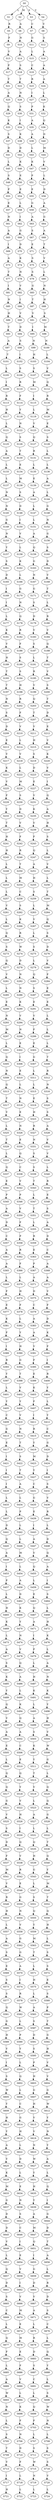 strict digraph  {
	S0 -> S1 [ label = L ];
	S0 -> S2 [ label = M ];
	S0 -> S3 [ label = S ];
	S0 -> S4 [ label = V ];
	S1 -> S5 [ label = R ];
	S2 -> S6 [ label = A ];
	S3 -> S7 [ label = C ];
	S4 -> S8 [ label = V ];
	S5 -> S9 [ label = F ];
	S6 -> S10 [ label = N ];
	S7 -> S11 [ label = G ];
	S8 -> S12 [ label = S ];
	S9 -> S13 [ label = V ];
	S10 -> S14 [ label = A ];
	S11 -> S15 [ label = L ];
	S12 -> S16 [ label = A ];
	S13 -> S17 [ label = P ];
	S14 -> S18 [ label = S ];
	S15 -> S19 [ label = C ];
	S16 -> S20 [ label = A ];
	S17 -> S21 [ label = T ];
	S18 -> S22 [ label = T ];
	S19 -> S23 [ label = R ];
	S20 -> S24 [ label = A ];
	S21 -> S25 [ label = A ];
	S22 -> S26 [ label = N ];
	S23 -> S27 [ label = I ];
	S24 -> S28 [ label = L ];
	S25 -> S29 [ label = Q ];
	S26 -> S30 [ label = S ];
	S27 -> S31 [ label = P ];
	S28 -> S32 [ label = K ];
	S29 -> S33 [ label = K ];
	S30 -> S34 [ label = I ];
	S31 -> S35 [ label = A ];
	S32 -> S36 [ label = Q ];
	S33 -> S37 [ label = S ];
	S34 -> S38 [ label = K ];
	S35 -> S39 [ label = A ];
	S36 -> S40 [ label = D ];
	S37 -> S41 [ label = D ];
	S38 -> S42 [ label = D ];
	S39 -> S43 [ label = L ];
	S40 -> S44 [ label = M ];
	S41 -> S45 [ label = L ];
	S42 -> S46 [ label = K ];
	S43 -> S47 [ label = K ];
	S44 -> S48 [ label = V ];
	S45 -> S49 [ label = S ];
	S46 -> S50 [ label = E ];
	S47 -> S51 [ label = P ];
	S48 -> S52 [ label = L ];
	S49 -> S53 [ label = P ];
	S50 -> S54 [ label = E ];
	S51 -> S55 [ label = E ];
	S52 -> S56 [ label = D ];
	S53 -> S57 [ label = E ];
	S54 -> S58 [ label = L ];
	S55 -> S59 [ label = G ];
	S56 -> S60 [ label = A ];
	S57 -> S61 [ label = N ];
	S58 -> S62 [ label = I ];
	S59 -> S63 [ label = A ];
	S60 -> S64 [ label = G ];
	S61 -> S65 [ label = A ];
	S62 -> S66 [ label = G ];
	S63 -> S67 [ label = S ];
	S64 -> S68 [ label = A ];
	S65 -> S69 [ label = I ];
	S66 -> S70 [ label = D ];
	S67 -> S71 [ label = E ];
	S68 -> S72 [ label = T ];
	S69 -> S73 [ label = A ];
	S70 -> S74 [ label = K ];
	S71 -> S75 [ label = S ];
	S72 -> S76 [ label = V ];
	S73 -> S77 [ label = T ];
	S74 -> S78 [ label = N ];
	S75 -> S79 [ label = S ];
	S76 -> S80 [ label = L ];
	S77 -> S81 [ label = I ];
	S78 -> S82 [ label = V ];
	S79 -> S83 [ label = G ];
	S80 -> S84 [ label = N ];
	S81 -> S85 [ label = N ];
	S82 -> S86 [ label = I ];
	S83 -> S87 [ label = T ];
	S84 -> S88 [ label = H ];
	S85 -> S89 [ label = H ];
	S86 -> S90 [ label = V ];
	S87 -> S91 [ label = V ];
	S88 -> S92 [ label = S ];
	S89 -> S93 [ label = T ];
	S90 -> S94 [ label = D ];
	S91 -> S95 [ label = I ];
	S92 -> S96 [ label = M ];
	S93 -> S97 [ label = A ];
	S94 -> S98 [ label = S ];
	S95 -> S99 [ label = N ];
	S96 -> S100 [ label = N ];
	S97 -> S101 [ label = T ];
	S98 -> S102 [ label = I ];
	S99 -> S103 [ label = H ];
	S100 -> S104 [ label = L ];
	S101 -> S105 [ label = L ];
	S102 -> S106 [ label = S ];
	S103 -> S107 [ label = S ];
	S104 -> S108 [ label = V ];
	S105 -> S109 [ label = I ];
	S106 -> S110 [ label = R ];
	S107 -> S111 [ label = M ];
	S108 -> S112 [ label = Q ];
	S109 -> S113 [ label = R ];
	S110 -> S114 [ label = F ];
	S111 -> S115 [ label = I ];
	S112 -> S116 [ label = R ];
	S113 -> S117 [ label = H ];
	S114 -> S118 [ label = Y ];
	S115 -> S119 [ label = L ];
	S116 -> S120 [ label = M ];
	S117 -> S121 [ label = L ];
	S118 -> S122 [ label = N ];
	S119 -> S123 [ label = V ];
	S120 -> S124 [ label = E ];
	S121 -> S125 [ label = Q ];
	S122 -> S126 [ label = S ];
	S123 -> S127 [ label = Q ];
	S124 -> S128 [ label = S ];
	S125 -> S129 [ label = A ];
	S126 -> S130 [ label = T ];
	S127 -> S131 [ label = R ];
	S128 -> S132 [ label = L ];
	S129 -> S133 [ label = L ];
	S130 -> S134 [ label = E ];
	S131 -> S135 [ label = L ];
	S132 -> S136 [ label = L ];
	S133 -> S137 [ label = L ];
	S134 -> S138 [ label = M ];
	S135 -> S139 [ label = E ];
	S136 -> S140 [ label = A ];
	S137 -> S141 [ label = N ];
	S138 -> S142 [ label = S ];
	S139 -> S143 [ label = A ];
	S140 -> S144 [ label = L ];
	S141 -> S145 [ label = N ];
	S142 -> S146 [ label = D ];
	S143 -> S147 [ label = L ];
	S144 -> S148 [ label = G ];
	S145 -> S149 [ label = G ];
	S146 -> S150 [ label = I ];
	S147 -> S151 [ label = L ];
	S148 -> S152 [ label = N ];
	S149 -> S153 [ label = N ];
	S150 -> S154 [ label = V ];
	S151 -> S155 [ label = A ];
	S152 -> S156 [ label = G ];
	S153 -> S157 [ label = Y ];
	S154 -> S158 [ label = L ];
	S155 -> S159 [ label = Q ];
	S156 -> S160 [ label = S ];
	S157 -> S161 [ label = S ];
	S158 -> S162 [ label = K ];
	S159 -> S163 [ label = G ];
	S160 -> S164 [ label = D ];
	S161 -> S165 [ label = D ];
	S162 -> S166 [ label = L ];
	S163 -> S167 [ label = N ];
	S164 -> S168 [ label = V ];
	S165 -> S169 [ label = I ];
	S166 -> S170 [ label = G ];
	S167 -> S171 [ label = G ];
	S168 -> S172 [ label = T ];
	S169 -> S173 [ label = I ];
	S170 -> S174 [ label = N ];
	S171 -> S175 [ label = S ];
	S172 -> S176 [ label = L ];
	S173 -> S177 [ label = L ];
	S174 -> S178 [ label = Q ];
	S175 -> S179 [ label = D ];
	S176 -> S180 [ label = R ];
	S177 -> S181 [ label = K ];
	S178 -> S182 [ label = R ];
	S179 -> S183 [ label = V ];
	S180 -> S184 [ label = V ];
	S181 -> S185 [ label = V ];
	S182 -> S186 [ label = F ];
	S183 -> S187 [ label = S ];
	S184 -> S188 [ label = Q ];
	S185 -> S189 [ label = H ];
	S186 -> S190 [ label = S ];
	S187 -> S191 [ label = L ];
	S188 -> S192 [ label = T ];
	S189 -> S193 [ label = T ];
	S190 -> S194 [ label = S ];
	S191 -> S195 [ label = R ];
	S192 -> S196 [ label = V ];
	S193 -> S197 [ label = T ];
	S194 -> S198 [ label = H ];
	S195 -> S199 [ label = V ];
	S196 -> S200 [ label = S ];
	S197 -> S201 [ label = N ];
	S198 -> S202 [ label = R ];
	S199 -> S203 [ label = Q ];
	S200 -> S204 [ label = T ];
	S201 -> S205 [ label = S ];
	S202 -> S206 [ label = F ];
	S203 -> S207 [ label = T ];
	S204 -> S208 [ label = D ];
	S205 -> S209 [ label = D ];
	S206 -> S210 [ label = V ];
	S207 -> S211 [ label = V ];
	S208 -> S212 [ label = E ];
	S209 -> S213 [ label = E ];
	S210 -> S214 [ label = L ];
	S211 -> S215 [ label = H ];
	S212 -> S216 [ label = V ];
	S213 -> S217 [ label = V ];
	S214 -> S218 [ label = V ];
	S215 -> S219 [ label = S ];
	S216 -> S220 [ label = K ];
	S217 -> S221 [ label = K ];
	S218 -> S222 [ label = L ];
	S219 -> S223 [ label = D ];
	S220 -> S224 [ label = V ];
	S221 -> S225 [ label = V ];
	S222 -> S226 [ label = M ];
	S223 -> S227 [ label = E ];
	S224 -> S228 [ label = I ];
	S225 -> S229 [ label = F ];
	S226 -> S230 [ label = S ];
	S227 -> S231 [ label = V ];
	S228 -> S232 [ label = Q ];
	S229 -> S233 [ label = Y ];
	S230 -> S234 [ label = D ];
	S231 -> S235 [ label = K ];
	S232 -> S236 [ label = A ];
	S233 -> S237 [ label = T ];
	S234 -> S238 [ label = V ];
	S235 -> S239 [ label = V ];
	S236 -> S240 [ label = H ];
	S237 -> S241 [ label = H ];
	S238 -> S242 [ label = F ];
	S239 -> S243 [ label = F ];
	S240 -> S244 [ label = S ];
	S241 -> S245 [ label = H ];
	S242 -> S246 [ label = R ];
	S243 -> S247 [ label = Q ];
	S244 -> S248 [ label = L ];
	S245 -> S249 [ label = L ];
	S246 -> S250 [ label = T ];
	S247 -> S251 [ label = A ];
	S248 -> S252 [ label = V ];
	S249 -> S253 [ label = L ];
	S250 -> S254 [ label = M ];
	S251 -> S255 [ label = H ];
	S252 -> S256 [ label = L ];
	S253 -> S257 [ label = L ];
	S254 -> S258 [ label = C ];
	S255 -> S259 [ label = S ];
	S256 -> S260 [ label = T ];
	S257 -> S261 [ label = V ];
	S258 -> S262 [ label = S ];
	S259 -> S263 [ label = L ];
	S260 -> S264 [ label = M ];
	S261 -> S265 [ label = L ];
	S262 -> S266 [ label = K ];
	S263 -> S267 [ label = V ];
	S264 -> S268 [ label = Q ];
	S265 -> S269 [ label = Q ];
	S266 -> S270 [ label = R ];
	S267 -> S271 [ label = L ];
	S268 -> S272 [ label = S ];
	S269 -> S273 [ label = S ];
	S270 -> S274 [ label = W ];
	S271 -> S275 [ label = S ];
	S272 -> S276 [ label = D ];
	S273 -> S277 [ label = Q ];
	S274 -> S278 [ label = D ];
	S275 -> S279 [ label = L ];
	S276 -> S280 [ label = V ];
	S277 -> S281 [ label = V ];
	S278 -> S282 [ label = N ];
	S279 -> S283 [ label = Q ];
	S280 -> S284 [ label = F ];
	S281 -> S285 [ label = L ];
	S282 -> S286 [ label = N ];
	S283 -> S287 [ label = S ];
	S284 -> S288 [ label = E ];
	S285 -> S289 [ label = E ];
	S286 -> S290 [ label = K ];
	S287 -> S291 [ label = E ];
	S288 -> S292 [ label = E ];
	S289 -> S293 [ label = N ];
	S290 -> S294 [ label = V ];
	S291 -> S295 [ label = V ];
	S292 -> S296 [ label = L ];
	S293 -> S297 [ label = M ];
	S294 -> S298 [ label = N ];
	S295 -> S299 [ label = F ];
	S296 -> S300 [ label = L ];
	S297 -> S301 [ label = L ];
	S298 -> S302 [ label = E ];
	S299 -> S303 [ label = E ];
	S300 -> S304 [ label = L ];
	S301 -> S305 [ label = Q ];
	S302 -> S306 [ label = I ];
	S303 -> S307 [ label = G ];
	S304 -> S308 [ label = T ];
	S305 -> S309 [ label = N ];
	S306 -> S310 [ label = E ];
	S307 -> S311 [ label = L ];
	S308 -> S312 [ label = R ];
	S309 -> S313 [ label = Q ];
	S310 -> S314 [ label = L ];
	S311 -> S315 [ label = L ];
	S312 -> S316 [ label = N ];
	S313 -> S317 [ label = T ];
	S314 -> S318 [ label = N ];
	S315 -> S319 [ label = E ];
	S316 -> S320 [ label = S ];
	S317 -> S321 [ label = V ];
	S318 -> S322 [ label = E ];
	S319 -> S323 [ label = H ];
	S320 -> S324 [ label = S ];
	S321 -> S325 [ label = L ];
	S322 -> S326 [ label = N ];
	S323 -> S327 [ label = R ];
	S324 -> S328 [ label = A ];
	S325 -> S329 [ label = T ];
	S326 -> S330 [ label = E ];
	S327 -> S331 [ label = N ];
	S328 -> S332 [ label = V ];
	S329 -> S333 [ label = L ];
	S330 -> S334 [ label = Q ];
	S331 -> S335 [ label = S ];
	S332 -> S336 [ label = V ];
	S333 -> S337 [ label = Q ];
	S334 -> S338 [ label = C ];
	S335 -> S339 [ label = S ];
	S336 -> S340 [ label = L ];
	S337 -> S341 [ label = E ];
	S338 -> S342 [ label = V ];
	S339 -> S343 [ label = T ];
	S340 -> S344 [ label = R ];
	S341 -> S345 [ label = P ];
	S342 -> S346 [ label = P ];
	S343 -> S347 [ label = L ];
	S344 -> S348 [ label = E ];
	S345 -> S349 [ label = A ];
	S346 -> S350 [ label = V ];
	S347 -> S351 [ label = T ];
	S348 -> S352 [ label = S ];
	S349 -> S353 [ label = D ];
	S350 -> S354 [ label = F ];
	S351 -> S355 [ label = L ];
	S352 -> S356 [ label = A ];
	S353 -> S357 [ label = C ];
	S354 -> S358 [ label = P ];
	S355 -> S359 [ label = R ];
	S356 -> S360 [ label = D ];
	S357 -> S361 [ label = A ];
	S358 -> S362 [ label = R ];
	S359 -> S363 [ label = E ];
	S360 -> S364 [ label = C ];
	S361 -> S365 [ label = A ];
	S362 -> S366 [ label = F ];
	S363 -> S367 [ label = P ];
	S364 -> S368 [ label = A ];
	S365 -> S369 [ label = L ];
	S366 -> S370 [ label = L ];
	S367 -> S371 [ label = A ];
	S368 -> S372 [ label = A ];
	S369 -> S373 [ label = F ];
	S370 -> S374 [ label = H ];
	S371 -> S375 [ label = D ];
	S372 -> S376 [ label = V ];
	S373 -> S377 [ label = E ];
	S374 -> S378 [ label = F ];
	S375 -> S379 [ label = C ];
	S376 -> S380 [ label = F ];
	S377 -> S381 [ label = K ];
	S378 -> S382 [ label = L ];
	S379 -> S383 [ label = A ];
	S380 -> S384 [ label = D ];
	S381 -> S385 [ label = F ];
	S382 -> S386 [ label = Y ];
	S383 -> S387 [ label = A ];
	S384 -> S388 [ label = K ];
	S385 -> S389 [ label = I ];
	S386 -> S390 [ label = H ];
	S387 -> S391 [ label = V ];
	S388 -> S392 [ label = F ];
	S389 -> S393 [ label = R ];
	S390 -> S394 [ label = G ];
	S391 -> S395 [ label = F ];
	S392 -> S396 [ label = I ];
	S393 -> S397 [ label = Y ];
	S394 -> S398 [ label = T ];
	S395 -> S399 [ label = E ];
	S396 -> S400 [ label = R ];
	S397 -> S401 [ label = L ];
	S398 -> S402 [ label = V ];
	S399 -> S403 [ label = K ];
	S400 -> S404 [ label = Y ];
	S401 -> S405 [ label = Y ];
	S402 -> S406 [ label = Y ];
	S403 -> S407 [ label = F ];
	S404 -> S408 [ label = L ];
	S405 -> S409 [ label = C ];
	S406 -> S410 [ label = V ];
	S407 -> S411 [ label = I ];
	S408 -> S412 [ label = Y ];
	S409 -> S413 [ label = G ];
	S410 -> S414 [ label = N ];
	S411 -> S415 [ label = R ];
	S412 -> S416 [ label = C ];
	S413 -> S417 [ label = E ];
	S414 -> S418 [ label = T ];
	S415 -> S419 [ label = Y ];
	S416 -> S420 [ label = G ];
	S417 -> S421 [ label = I ];
	S418 -> S422 [ label = S ];
	S419 -> S423 [ label = M ];
	S420 -> S424 [ label = D ];
	S421 -> S425 [ label = I ];
	S422 -> S426 [ label = T ];
	S423 -> S427 [ label = Y ];
	S424 -> S428 [ label = I ];
	S425 -> S429 [ label = I ];
	S426 -> S430 [ label = A ];
	S427 -> S431 [ label = C ];
	S428 -> S432 [ label = S ];
	S429 -> S433 [ label = L ];
	S430 -> S434 [ label = L ];
	S431 -> S435 [ label = G ];
	S432 -> S436 [ label = V ];
	S433 -> S437 [ label = L ];
	S434 -> S438 [ label = P ];
	S435 -> S439 [ label = E ];
	S436 -> S440 [ label = R ];
	S437 -> S441 [ label = D ];
	S438 -> S442 [ label = L ];
	S439 -> S443 [ label = I ];
	S440 -> S444 [ label = L ];
	S441 -> S445 [ label = Q ];
	S442 -> S446 [ label = L ];
	S443 -> S447 [ label = A ];
	S444 -> S448 [ label = D ];
	S445 -> S449 [ label = A ];
	S446 -> S450 [ label = M ];
	S447 -> S451 [ label = V ];
	S448 -> S452 [ label = Q ];
	S449 -> S453 [ label = I ];
	S450 -> S454 [ label = L ];
	S451 -> S455 [ label = Q ];
	S452 -> S456 [ label = A ];
	S453 -> S457 [ label = P ];
	S454 -> S458 [ label = A ];
	S455 -> S459 [ label = L ];
	S456 -> S460 [ label = I ];
	S457 -> S461 [ label = L ];
	S458 -> S462 [ label = D ];
	S459 -> S463 [ label = E ];
	S460 -> S464 [ label = S ];
	S461 -> S465 [ label = H ];
	S462 -> S466 [ label = K ];
	S463 -> S467 [ label = Q ];
	S464 -> S468 [ label = L ];
	S465 -> S469 [ label = K ];
	S466 -> S470 [ label = Y ];
	S467 -> S471 [ label = A ];
	S468 -> S472 [ label = H ];
	S469 -> S473 [ label = L ];
	S470 -> S474 [ label = N ];
	S471 -> S475 [ label = I ];
	S472 -> S476 [ label = K ];
	S473 -> S477 [ label = A ];
	S474 -> S478 [ label = V ];
	S475 -> S479 [ label = P ];
	S476 -> S480 [ label = L ];
	S477 -> S481 [ label = S ];
	S478 -> S482 [ label = Q ];
	S479 -> S483 [ label = L ];
	S480 -> S484 [ label = A ];
	S481 -> S485 [ label = K ];
	S482 -> S486 [ label = A ];
	S483 -> S487 [ label = H ];
	S484 -> S488 [ label = N ];
	S485 -> S489 [ label = Y ];
	S486 -> S490 [ label = L ];
	S487 -> S491 [ label = K ];
	S488 -> S492 [ label = K ];
	S489 -> S493 [ label = Q ];
	S490 -> S494 [ label = K ];
	S491 -> S495 [ label = L ];
	S492 -> S496 [ label = Y ];
	S493 -> S497 [ label = V ];
	S494 -> S498 [ label = Q ];
	S495 -> S499 [ label = A ];
	S496 -> S500 [ label = H ];
	S497 -> S501 [ label = A ];
	S498 -> S502 [ label = A ];
	S499 -> S503 [ label = S ];
	S500 -> S504 [ label = V ];
	S501 -> S505 [ label = E ];
	S502 -> S506 [ label = C ];
	S503 -> S507 [ label = K ];
	S504 -> S508 [ label = W ];
	S505 -> S509 [ label = L ];
	S506 -> S510 [ label = E ];
	S507 -> S511 [ label = Y ];
	S508 -> S512 [ label = G ];
	S509 -> S513 [ label = Q ];
	S510 -> S514 [ label = Q ];
	S511 -> S515 [ label = T ];
	S512 -> S516 [ label = L ];
	S513 -> S517 [ label = Q ];
	S514 -> S518 [ label = Y ];
	S515 -> S519 [ label = V ];
	S516 -> S520 [ label = Q ];
	S517 -> S521 [ label = G ];
	S518 -> S522 [ label = V ];
	S519 -> S523 [ label = L ];
	S520 -> S524 [ label = Q ];
	S521 -> S525 [ label = V ];
	S522 -> S526 [ label = H ];
	S523 -> S527 [ label = A ];
	S524 -> S528 [ label = G ];
	S525 -> S529 [ label = S ];
	S526 -> S530 [ label = I ];
	S527 -> S531 [ label = L ];
	S528 -> S532 [ label = L ];
	S529 -> S533 [ label = D ];
	S530 -> S534 [ label = Q ];
	S531 -> S535 [ label = Q ];
	S532 -> S536 [ label = T ];
	S533 -> S537 [ label = F ];
	S534 -> S538 [ label = V ];
	S535 -> S539 [ label = H ];
	S536 -> S540 [ label = Q ];
	S537 -> S541 [ label = M ];
	S538 -> S542 [ label = R ];
	S539 -> S543 [ label = G ];
	S540 -> S544 [ label = Y ];
	S541 -> S545 [ label = V ];
	S542 -> S546 [ label = E ];
	S543 -> S547 [ label = L ];
	S544 -> S548 [ label = M ];
	S545 -> S549 [ label = R ];
	S546 -> S550 [ label = G ];
	S547 -> S551 [ label = S ];
	S548 -> S552 [ label = T ];
	S549 -> S553 [ label = H ];
	S550 -> S554 [ label = N ];
	S551 -> S555 [ label = Q ];
	S552 -> S556 [ label = Q ];
	S553 -> S557 [ label = L ];
	S554 -> S558 [ label = V ];
	S555 -> S559 [ label = Y ];
	S556 -> S560 [ label = H ];
	S557 -> S561 [ label = A ];
	S558 -> S562 [ label = G ];
	S559 -> S563 [ label = M ];
	S560 -> S564 [ label = L ];
	S561 -> S565 [ label = S ];
	S562 -> S566 [ label = G ];
	S563 -> S567 [ label = T ];
	S564 -> S568 [ label = S ];
	S565 -> S569 [ label = E ];
	S566 -> S570 [ label = A ];
	S567 -> S571 [ label = L ];
	S568 -> S572 [ label = S ];
	S569 -> S573 [ label = S ];
	S570 -> S574 [ label = I ];
	S571 -> S575 [ label = H ];
	S572 -> S576 [ label = E ];
	S573 -> S577 [ label = S ];
	S574 -> S578 [ label = R ];
	S575 -> S579 [ label = L ];
	S576 -> S580 [ label = S ];
	S577 -> S581 [ label = Q ];
	S578 -> S582 [ label = W ];
	S579 -> S583 [ label = A ];
	S580 -> S584 [ label = P ];
	S581 -> S585 [ label = G ];
	S582 -> S586 [ label = L ];
	S583 -> S587 [ label = S ];
	S584 -> S588 [ label = T ];
	S585 -> S589 [ label = H ];
	S586 -> S590 [ label = P ];
	S587 -> S591 [ label = D ];
	S588 -> S592 [ label = G ];
	S589 -> S593 [ label = V ];
	S590 -> S594 [ label = Y ];
	S591 -> S595 [ label = S ];
	S592 -> S596 [ label = H ];
	S593 -> S597 [ label = I ];
	S594 -> S598 [ label = L ];
	S595 -> S599 [ label = P ];
	S596 -> S600 [ label = V ];
	S597 -> S601 [ label = S ];
	S598 -> S602 [ label = Q ];
	S599 -> S603 [ label = H ];
	S600 -> S604 [ label = V ];
	S601 -> S605 [ label = W ];
	S602 -> S606 [ label = L ];
	S603 -> S607 [ label = G ];
	S604 -> S608 [ label = G ];
	S605 -> S609 [ label = Y ];
	S606 -> S610 [ label = C ];
	S607 -> S611 [ label = H ];
	S608 -> S612 [ label = W ];
	S609 -> S613 [ label = H ];
	S610 -> S614 [ label = G ];
	S611 -> S615 [ label = V ];
	S612 -> S616 [ label = Y ];
	S613 -> S617 [ label = Y ];
	S614 -> S618 [ label = H ];
	S615 -> S619 [ label = V ];
	S616 -> S620 [ label = N ];
	S617 -> S621 [ label = A ];
	S618 -> S622 [ label = L ];
	S619 -> S623 [ label = N ];
	S620 -> S624 [ label = Y ];
	S621 -> S625 [ label = V ];
	S622 -> S626 [ label = D ];
	S623 -> S627 [ label = W ];
	S624 -> S628 [ label = A ];
	S625 -> S629 [ label = K ];
	S626 -> S630 [ label = L ];
	S627 -> S631 [ label = Y ];
	S628 -> S632 [ label = L ];
	S629 -> S633 [ label = M ];
	S630 -> S634 [ label = E ];
	S631 -> S635 [ label = H ];
	S632 -> S636 [ label = Q ];
	S633 -> S637 [ label = G ];
	S634 -> S638 [ label = N ];
	S635 -> S639 [ label = Y ];
	S636 -> S640 [ label = I ];
	S637 -> S641 [ label = D ];
	S638 -> S642 [ label = S ];
	S639 -> S643 [ label = A ];
	S640 -> S644 [ label = G ];
	S641 -> S645 [ label = D ];
	S642 -> S646 [ label = C ];
	S643 -> S647 [ label = M ];
	S644 -> S648 [ label = D ];
	S645 -> S649 [ label = V ];
	S646 -> S650 [ label = I ];
	S647 -> S651 [ label = Q ];
	S648 -> S652 [ label = T ];
	S649 -> S653 [ label = L ];
	S650 -> S654 [ label = E ];
	S651 -> S655 [ label = I ];
	S652 -> S656 [ label = A ];
	S653 -> S657 [ label = Q ];
	S654 -> S658 [ label = V ];
	S655 -> S659 [ label = G ];
	S656 -> S660 [ label = L ];
	S657 -> S661 [ label = D ];
	S658 -> S662 [ label = I ];
	S659 -> S663 [ label = D ];
	S660 -> S664 [ label = R ];
	S661 -> S665 [ label = S ];
	S662 -> S666 [ label = V ];
	S663 -> S667 [ label = V ];
	S664 -> S668 [ label = D ];
	S665 -> S669 [ label = C ];
	S666 -> S670 [ label = M ];
	S667 -> S671 [ label = A ];
	S668 -> S672 [ label = S ];
	S669 -> S673 [ label = L ];
	S670 -> S674 [ label = E ];
	S671 -> S675 [ label = L ];
	S672 -> S676 [ label = C ];
	S673 -> S677 [ label = Q ];
	S674 -> S678 [ label = M ];
	S675 -> S679 [ label = R ];
	S676 -> S680 [ label = L ];
	S677 -> S681 [ label = F ];
	S678 -> S682 [ label = E ];
	S679 -> S683 [ label = D ];
	S680 -> S684 [ label = Q ];
	S681 -> S685 [ label = L ];
	S682 -> S686 [ label = F ];
	S683 -> S687 [ label = S ];
	S684 -> S688 [ label = Y ];
	S685 -> S689 [ label = A ];
	S686 -> S690 [ label = V ];
	S687 -> S691 [ label = C ];
	S688 -> S692 [ label = L ];
	S689 -> S693 [ label = W ];
	S690 -> S694 [ label = L ];
	S691 -> S695 [ label = L ];
	S692 -> S696 [ label = S ];
	S693 -> S697 [ label = N ];
	S694 -> S698 [ label = K ];
	S695 -> S699 [ label = Q ];
	S696 -> S700 [ label = W ];
	S697 -> S701 [ label = L ];
	S698 -> S702 [ label = F ];
	S699 -> S703 [ label = F ];
	S700 -> S704 [ label = N ];
	S701 -> S705 [ label = S ];
	S702 -> S706 [ label = N ];
	S703 -> S707 [ label = L ];
	S704 -> S708 [ label = L ];
	S705 -> S709 [ label = T ];
	S706 -> S710 [ label = D ];
	S707 -> S711 [ label = S ];
	S708 -> S712 [ label = S ];
	S709 -> S713 [ label = V ];
	S710 -> S714 [ label = F ];
	S711 -> S715 [ label = W ];
	S712 -> S716 [ label = S ];
	S713 -> S717 [ label = I ];
	S714 -> S718 [ label = L ];
	S715 -> S719 [ label = N ];
	S716 -> S720 [ label = V ];
	S717 -> S721 [ label = H ];
	S718 -> S722 [ label = L ];
	S719 -> S723 [ label = L ];
	S720 -> S724 [ label = L ];
}
